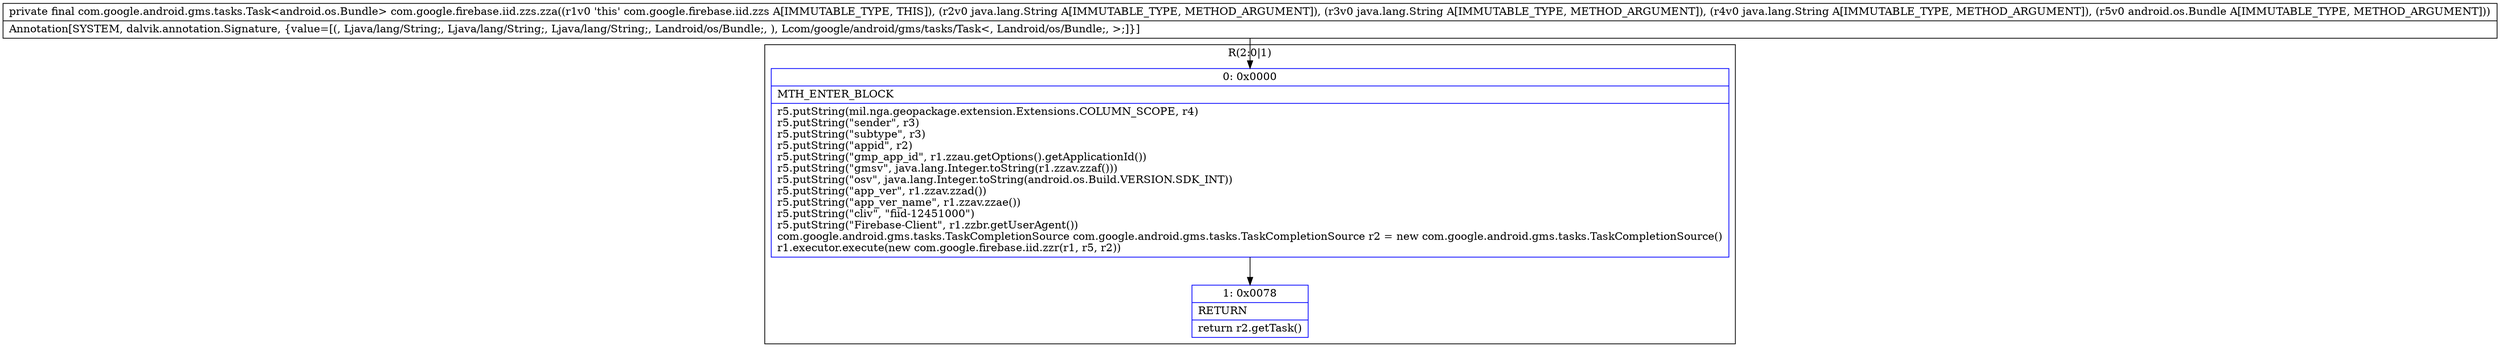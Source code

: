 digraph "CFG forcom.google.firebase.iid.zzs.zza(Ljava\/lang\/String;Ljava\/lang\/String;Ljava\/lang\/String;Landroid\/os\/Bundle;)Lcom\/google\/android\/gms\/tasks\/Task;" {
subgraph cluster_Region_1827845315 {
label = "R(2:0|1)";
node [shape=record,color=blue];
Node_0 [shape=record,label="{0\:\ 0x0000|MTH_ENTER_BLOCK\l|r5.putString(mil.nga.geopackage.extension.Extensions.COLUMN_SCOPE, r4)\lr5.putString(\"sender\", r3)\lr5.putString(\"subtype\", r3)\lr5.putString(\"appid\", r2)\lr5.putString(\"gmp_app_id\", r1.zzau.getOptions().getApplicationId())\lr5.putString(\"gmsv\", java.lang.Integer.toString(r1.zzav.zzaf()))\lr5.putString(\"osv\", java.lang.Integer.toString(android.os.Build.VERSION.SDK_INT))\lr5.putString(\"app_ver\", r1.zzav.zzad())\lr5.putString(\"app_ver_name\", r1.zzav.zzae())\lr5.putString(\"cliv\", \"fiid\-12451000\")\lr5.putString(\"Firebase\-Client\", r1.zzbr.getUserAgent())\lcom.google.android.gms.tasks.TaskCompletionSource com.google.android.gms.tasks.TaskCompletionSource r2 = new com.google.android.gms.tasks.TaskCompletionSource()\lr1.executor.execute(new com.google.firebase.iid.zzr(r1, r5, r2))\l}"];
Node_1 [shape=record,label="{1\:\ 0x0078|RETURN\l|return r2.getTask()\l}"];
}
MethodNode[shape=record,label="{private final com.google.android.gms.tasks.Task\<android.os.Bundle\> com.google.firebase.iid.zzs.zza((r1v0 'this' com.google.firebase.iid.zzs A[IMMUTABLE_TYPE, THIS]), (r2v0 java.lang.String A[IMMUTABLE_TYPE, METHOD_ARGUMENT]), (r3v0 java.lang.String A[IMMUTABLE_TYPE, METHOD_ARGUMENT]), (r4v0 java.lang.String A[IMMUTABLE_TYPE, METHOD_ARGUMENT]), (r5v0 android.os.Bundle A[IMMUTABLE_TYPE, METHOD_ARGUMENT]))  | Annotation[SYSTEM, dalvik.annotation.Signature, \{value=[(, Ljava\/lang\/String;, Ljava\/lang\/String;, Ljava\/lang\/String;, Landroid\/os\/Bundle;, ), Lcom\/google\/android\/gms\/tasks\/Task\<, Landroid\/os\/Bundle;, \>;]\}]\l}"];
MethodNode -> Node_0;
Node_0 -> Node_1;
}

